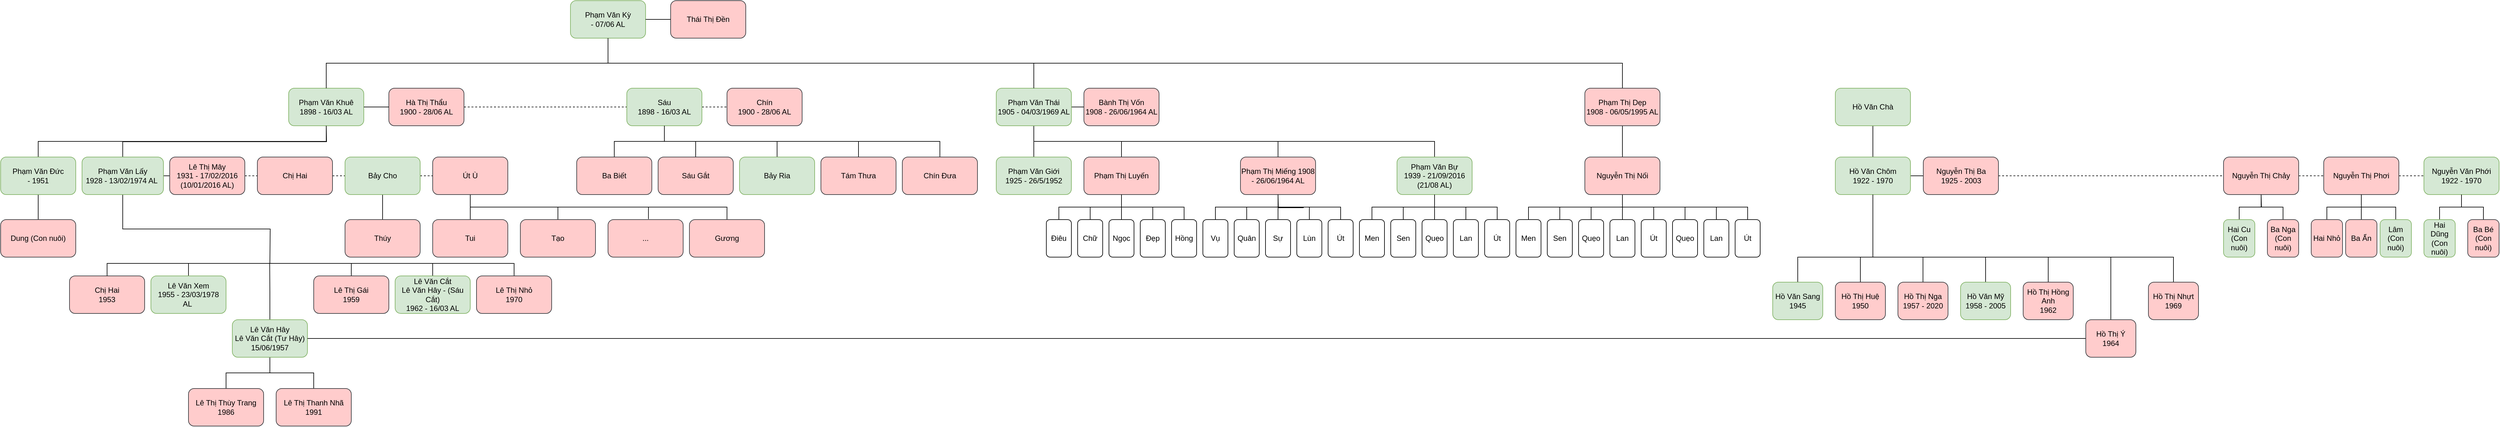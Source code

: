 <mxfile version="13.9.2" type="github">
  <diagram name="Page-1" id="97916047-d0de-89f5-080d-49f4d83e522f">
    <mxGraphModel dx="4123.5" dy="1270" grid="1" gridSize="10" guides="1" tooltips="1" connect="1" arrows="1" fold="1" page="1" pageScale="1.5" pageWidth="1169" pageHeight="827" background="#ffffff" math="0" shadow="0">
      <root>
        <mxCell id="0" />
        <mxCell id="1" parent="0" />
        <mxCell id="FEyVmN1Ai5-Nq4Hq8LTz-78" value="" style="group" parent="1" vertex="1" connectable="0">
          <mxGeometry x="400" y="20" width="280" height="60" as="geometry" />
        </mxCell>
        <mxCell id="FEyVmN1Ai5-Nq4Hq8LTz-65" value="Phạm Văn Kỳ&lt;br&gt;- 07/06 AL" style="rounded=1;whiteSpace=wrap;html=1;fillColor=#d5e8d4;strokeColor=#82b366;" parent="FEyVmN1Ai5-Nq4Hq8LTz-78" vertex="1">
          <mxGeometry width="120" height="60" as="geometry" />
        </mxCell>
        <mxCell id="FEyVmN1Ai5-Nq4Hq8LTz-66" value="Thái Thị Đền" style="rounded=1;whiteSpace=wrap;html=1;fillColor=#ffcccc;strokeColor=#36393d;" parent="FEyVmN1Ai5-Nq4Hq8LTz-78" vertex="1">
          <mxGeometry x="160" width="120" height="60" as="geometry" />
        </mxCell>
        <mxCell id="FEyVmN1Ai5-Nq4Hq8LTz-71" style="edgeStyle=orthogonalEdgeStyle;rounded=0;orthogonalLoop=1;jettySize=auto;html=1;exitX=1;exitY=0.5;exitDx=0;exitDy=0;entryX=0;entryY=0.5;entryDx=0;entryDy=0;endArrow=none;endFill=0;" parent="FEyVmN1Ai5-Nq4Hq8LTz-78" source="FEyVmN1Ai5-Nq4Hq8LTz-65" target="FEyVmN1Ai5-Nq4Hq8LTz-66" edge="1">
          <mxGeometry as="geometry" />
        </mxCell>
        <mxCell id="FEyVmN1Ai5-Nq4Hq8LTz-104" style="edgeStyle=orthogonalEdgeStyle;rounded=0;orthogonalLoop=1;jettySize=auto;html=1;exitX=0.5;exitY=1;exitDx=0;exitDy=0;endArrow=none;endFill=0;" parent="1" source="FEyVmN1Ai5-Nq4Hq8LTz-75" target="FEyVmN1Ai5-Nq4Hq8LTz-94" edge="1">
          <mxGeometry relative="1" as="geometry" />
        </mxCell>
        <mxCell id="FEyVmN1Ai5-Nq4Hq8LTz-75" value="Phạm Văn Khuê&lt;br&gt;1898 - 16/03 AL" style="rounded=1;whiteSpace=wrap;html=1;fillColor=#d5e8d4;strokeColor=#82b366;" parent="1" vertex="1">
          <mxGeometry x="-50" y="160" width="120" height="60" as="geometry" />
        </mxCell>
        <mxCell id="FEyVmN1Ai5-Nq4Hq8LTz-81" style="edgeStyle=orthogonalEdgeStyle;rounded=0;orthogonalLoop=1;jettySize=auto;html=1;exitX=1;exitY=0.5;exitDx=0;exitDy=0;entryX=0;entryY=0.5;entryDx=0;entryDy=0;endArrow=none;endFill=0;dashed=1;" parent="1" source="FEyVmN1Ai5-Nq4Hq8LTz-76" target="FEyVmN1Ai5-Nq4Hq8LTz-79" edge="1">
          <mxGeometry relative="1" as="geometry" />
        </mxCell>
        <mxCell id="FEyVmN1Ai5-Nq4Hq8LTz-76" value="Hà Thị Thẩu&lt;br&gt;1900 - 28/06 AL" style="rounded=1;whiteSpace=wrap;html=1;fillColor=#ffcccc;strokeColor=#36393d;" parent="1" vertex="1">
          <mxGeometry x="110" y="160" width="120" height="60" as="geometry" />
        </mxCell>
        <mxCell id="FEyVmN1Ai5-Nq4Hq8LTz-77" style="edgeStyle=orthogonalEdgeStyle;rounded=0;orthogonalLoop=1;jettySize=auto;html=1;exitX=1;exitY=0.5;exitDx=0;exitDy=0;entryX=0;entryY=0.5;entryDx=0;entryDy=0;endArrow=none;endFill=0;" parent="1" source="FEyVmN1Ai5-Nq4Hq8LTz-75" target="FEyVmN1Ai5-Nq4Hq8LTz-76" edge="1">
          <mxGeometry x="-50" y="160" as="geometry" />
        </mxCell>
        <mxCell id="FEyVmN1Ai5-Nq4Hq8LTz-84" style="edgeStyle=orthogonalEdgeStyle;rounded=0;orthogonalLoop=1;jettySize=auto;html=1;exitX=1;exitY=0.5;exitDx=0;exitDy=0;entryX=0;entryY=0.5;entryDx=0;entryDy=0;dashed=1;endArrow=none;endFill=0;" parent="1" source="FEyVmN1Ai5-Nq4Hq8LTz-79" target="FEyVmN1Ai5-Nq4Hq8LTz-80" edge="1">
          <mxGeometry relative="1" as="geometry" />
        </mxCell>
        <mxCell id="FEyVmN1Ai5-Nq4Hq8LTz-89" style="edgeStyle=orthogonalEdgeStyle;rounded=0;orthogonalLoop=1;jettySize=auto;html=1;exitX=0.5;exitY=1;exitDx=0;exitDy=0;entryX=0.5;entryY=0;entryDx=0;entryDy=0;endArrow=none;endFill=0;" parent="1" source="FEyVmN1Ai5-Nq4Hq8LTz-79" target="FEyVmN1Ai5-Nq4Hq8LTz-85" edge="1">
          <mxGeometry relative="1" as="geometry" />
        </mxCell>
        <mxCell id="FEyVmN1Ai5-Nq4Hq8LTz-90" style="edgeStyle=orthogonalEdgeStyle;rounded=0;orthogonalLoop=1;jettySize=auto;html=1;exitX=0.5;exitY=1;exitDx=0;exitDy=0;entryX=0.5;entryY=0;entryDx=0;entryDy=0;endArrow=none;endFill=0;" parent="1" source="FEyVmN1Ai5-Nq4Hq8LTz-79" target="FEyVmN1Ai5-Nq4Hq8LTz-86" edge="1">
          <mxGeometry relative="1" as="geometry" />
        </mxCell>
        <mxCell id="FEyVmN1Ai5-Nq4Hq8LTz-91" style="edgeStyle=orthogonalEdgeStyle;rounded=0;orthogonalLoop=1;jettySize=auto;html=1;exitX=0.5;exitY=1;exitDx=0;exitDy=0;endArrow=none;endFill=0;" parent="1" source="FEyVmN1Ai5-Nq4Hq8LTz-79" target="FEyVmN1Ai5-Nq4Hq8LTz-82" edge="1">
          <mxGeometry relative="1" as="geometry" />
        </mxCell>
        <mxCell id="FEyVmN1Ai5-Nq4Hq8LTz-92" style="edgeStyle=orthogonalEdgeStyle;rounded=0;orthogonalLoop=1;jettySize=auto;html=1;exitX=0.5;exitY=1;exitDx=0;exitDy=0;entryX=0.5;entryY=0;entryDx=0;entryDy=0;endArrow=none;endFill=0;" parent="1" source="FEyVmN1Ai5-Nq4Hq8LTz-79" target="FEyVmN1Ai5-Nq4Hq8LTz-87" edge="1">
          <mxGeometry relative="1" as="geometry" />
        </mxCell>
        <mxCell id="FEyVmN1Ai5-Nq4Hq8LTz-79" value="Sáu&lt;br&gt;1898 - 16/03 AL" style="rounded=1;whiteSpace=wrap;html=1;fillColor=#d5e8d4;strokeColor=#82b366;" parent="1" vertex="1">
          <mxGeometry x="490" y="160" width="120" height="60" as="geometry" />
        </mxCell>
        <mxCell id="FEyVmN1Ai5-Nq4Hq8LTz-80" value="Chín&lt;br&gt;1900 - 28/06 AL" style="rounded=1;whiteSpace=wrap;html=1;fillColor=#ffcccc;strokeColor=#36393d;" parent="1" vertex="1">
          <mxGeometry x="650" y="160" width="120" height="60" as="geometry" />
        </mxCell>
        <mxCell id="FEyVmN1Ai5-Nq4Hq8LTz-82" value="Bảy Ria" style="rounded=1;whiteSpace=wrap;html=1;fillColor=#d5e8d4;strokeColor=#82b366;" parent="1" vertex="1">
          <mxGeometry x="670" y="270" width="120" height="60" as="geometry" />
        </mxCell>
        <mxCell id="FEyVmN1Ai5-Nq4Hq8LTz-85" value="Ba Biết" style="rounded=1;whiteSpace=wrap;html=1;fillColor=#ffcccc;strokeColor=#36393d;" parent="1" vertex="1">
          <mxGeometry x="410" y="270" width="120" height="60" as="geometry" />
        </mxCell>
        <mxCell id="FEyVmN1Ai5-Nq4Hq8LTz-86" value="Sáu Gắt" style="rounded=1;whiteSpace=wrap;html=1;fillColor=#ffcccc;strokeColor=#36393d;" parent="1" vertex="1">
          <mxGeometry x="540" y="270" width="120" height="60" as="geometry" />
        </mxCell>
        <mxCell id="FEyVmN1Ai5-Nq4Hq8LTz-87" value="Tám Thưa" style="rounded=1;whiteSpace=wrap;html=1;fillColor=#ffcccc;strokeColor=#36393d;" parent="1" vertex="1">
          <mxGeometry x="800" y="270" width="120" height="60" as="geometry" />
        </mxCell>
        <mxCell id="FEyVmN1Ai5-Nq4Hq8LTz-93" style="edgeStyle=orthogonalEdgeStyle;rounded=0;orthogonalLoop=1;jettySize=auto;html=1;exitX=0.5;exitY=0;exitDx=0;exitDy=0;endArrow=none;endFill=0;" parent="1" source="FEyVmN1Ai5-Nq4Hq8LTz-88" target="FEyVmN1Ai5-Nq4Hq8LTz-79" edge="1">
          <mxGeometry relative="1" as="geometry" />
        </mxCell>
        <mxCell id="FEyVmN1Ai5-Nq4Hq8LTz-88" value="Chín Đưa" style="rounded=1;whiteSpace=wrap;html=1;fillColor=#ffcccc;strokeColor=#36393d;" parent="1" vertex="1">
          <mxGeometry x="930" y="270" width="120" height="60" as="geometry" />
        </mxCell>
        <mxCell id="FEyVmN1Ai5-Nq4Hq8LTz-111" style="edgeStyle=orthogonalEdgeStyle;rounded=0;orthogonalLoop=1;jettySize=auto;html=1;exitX=0.5;exitY=1;exitDx=0;exitDy=0;entryX=0.5;entryY=0;entryDx=0;entryDy=0;endArrow=none;endFill=0;" parent="1" source="FEyVmN1Ai5-Nq4Hq8LTz-94" target="FEyVmN1Ai5-Nq4Hq8LTz-110" edge="1">
          <mxGeometry relative="1" as="geometry" />
        </mxCell>
        <mxCell id="FEyVmN1Ai5-Nq4Hq8LTz-94" value="Phạm Văn Đức&lt;br&gt;- 1951" style="rounded=1;whiteSpace=wrap;html=1;fillColor=#d5e8d4;strokeColor=#82b366;" parent="1" vertex="1">
          <mxGeometry x="-510" y="270" width="120" height="60" as="geometry" />
        </mxCell>
        <mxCell id="FEyVmN1Ai5-Nq4Hq8LTz-105" style="edgeStyle=orthogonalEdgeStyle;rounded=0;orthogonalLoop=1;jettySize=auto;html=1;exitX=0.5;exitY=0;exitDx=0;exitDy=0;endArrow=none;endFill=0;" parent="1" source="FEyVmN1Ai5-Nq4Hq8LTz-96" edge="1">
          <mxGeometry relative="1" as="geometry">
            <mxPoint x="10" y="220" as="targetPoint" />
          </mxGeometry>
        </mxCell>
        <mxCell id="FEyVmN1Ai5-Nq4Hq8LTz-106" style="edgeStyle=orthogonalEdgeStyle;rounded=0;orthogonalLoop=1;jettySize=auto;html=1;exitX=1;exitY=0.5;exitDx=0;exitDy=0;entryX=0;entryY=0.5;entryDx=0;entryDy=0;endArrow=none;endFill=0;" parent="1" source="FEyVmN1Ai5-Nq4Hq8LTz-96" target="FEyVmN1Ai5-Nq4Hq8LTz-97" edge="1">
          <mxGeometry relative="1" as="geometry" />
        </mxCell>
        <mxCell id="FEyVmN1Ai5-Nq4Hq8LTz-133" style="edgeStyle=orthogonalEdgeStyle;rounded=0;orthogonalLoop=1;jettySize=auto;html=1;exitX=0.5;exitY=1;exitDx=0;exitDy=0;endArrow=none;endFill=0;" parent="1" source="FEyVmN1Ai5-Nq4Hq8LTz-96" edge="1">
          <mxGeometry relative="1" as="geometry">
            <mxPoint x="-80" y="440.0" as="targetPoint" />
          </mxGeometry>
        </mxCell>
        <mxCell id="FEyVmN1Ai5-Nq4Hq8LTz-96" value="Phạm Văn Lấy&lt;br&gt;1928 -&amp;nbsp;13/02/1974 AL&amp;nbsp;" style="rounded=1;whiteSpace=wrap;html=1;fillColor=#d5e8d4;strokeColor=#82b366;" parent="1" vertex="1">
          <mxGeometry x="-380" y="270" width="130" height="60" as="geometry" />
        </mxCell>
        <mxCell id="FEyVmN1Ai5-Nq4Hq8LTz-113" style="edgeStyle=orthogonalEdgeStyle;rounded=0;orthogonalLoop=1;jettySize=auto;html=1;exitX=1;exitY=0.5;exitDx=0;exitDy=0;entryX=0;entryY=0.5;entryDx=0;entryDy=0;endArrow=none;endFill=0;dashed=1;" parent="1" source="FEyVmN1Ai5-Nq4Hq8LTz-97" target="FEyVmN1Ai5-Nq4Hq8LTz-112" edge="1">
          <mxGeometry relative="1" as="geometry" />
        </mxCell>
        <mxCell id="FEyVmN1Ai5-Nq4Hq8LTz-97" value="Lê Thị Mây&lt;br&gt;1931&amp;nbsp;- 17/02/2016 (10/01/2016 AL)" style="rounded=1;whiteSpace=wrap;html=1;fillColor=#ffcccc;strokeColor=#36393d;" parent="1" vertex="1">
          <mxGeometry x="-240" y="270" width="120" height="60" as="geometry" />
        </mxCell>
        <mxCell id="FEyVmN1Ai5-Nq4Hq8LTz-98" value="Chị Hai&lt;br&gt;1953" style="rounded=1;whiteSpace=wrap;html=1;fillColor=#ffcccc;strokeColor=#36393d;" parent="1" vertex="1">
          <mxGeometry x="-400" y="460" width="120" height="60" as="geometry" />
        </mxCell>
        <mxCell id="FEyVmN1Ai5-Nq4Hq8LTz-132" style="edgeStyle=orthogonalEdgeStyle;rounded=0;orthogonalLoop=1;jettySize=auto;html=1;exitX=0.5;exitY=0;exitDx=0;exitDy=0;endArrow=none;endFill=0;" parent="1" source="FEyVmN1Ai5-Nq4Hq8LTz-99" edge="1">
          <mxGeometry relative="1" as="geometry">
            <mxPoint x="-209.966" y="440.0" as="targetPoint" />
          </mxGeometry>
        </mxCell>
        <mxCell id="FEyVmN1Ai5-Nq4Hq8LTz-99" value="Lê Văn Xem&lt;br&gt;1955 - 23/03/1978 AL&amp;nbsp;" style="rounded=1;whiteSpace=wrap;html=1;fillColor=#d5e8d4;strokeColor=#82b366;" parent="1" vertex="1">
          <mxGeometry x="-270" y="460" width="120" height="60" as="geometry" />
        </mxCell>
        <mxCell id="FEyVmN1Ai5-Nq4Hq8LTz-131" style="edgeStyle=orthogonalEdgeStyle;rounded=0;orthogonalLoop=1;jettySize=auto;html=1;exitX=0.5;exitY=0;exitDx=0;exitDy=0;endArrow=none;endFill=0;" parent="1" source="FEyVmN1Ai5-Nq4Hq8LTz-100" edge="1">
          <mxGeometry relative="1" as="geometry">
            <mxPoint x="-80.31" y="440.0" as="targetPoint" />
          </mxGeometry>
        </mxCell>
        <mxCell id="5M_Gi-6bJ1FGQ-nQun3S-20" style="edgeStyle=orthogonalEdgeStyle;rounded=0;orthogonalLoop=1;jettySize=auto;html=1;exitX=0.5;exitY=1;exitDx=0;exitDy=0;endArrow=none;endFill=0;" edge="1" parent="1" source="FEyVmN1Ai5-Nq4Hq8LTz-100" target="5M_Gi-6bJ1FGQ-nQun3S-18">
          <mxGeometry relative="1" as="geometry" />
        </mxCell>
        <mxCell id="5M_Gi-6bJ1FGQ-nQun3S-21" style="edgeStyle=orthogonalEdgeStyle;rounded=0;orthogonalLoop=1;jettySize=auto;html=1;exitX=0.5;exitY=1;exitDx=0;exitDy=0;endArrow=none;endFill=0;" edge="1" parent="1" source="FEyVmN1Ai5-Nq4Hq8LTz-100" target="5M_Gi-6bJ1FGQ-nQun3S-19">
          <mxGeometry relative="1" as="geometry" />
        </mxCell>
        <mxCell id="FEyVmN1Ai5-Nq4Hq8LTz-100" value="Lê Văn Hây &lt;br&gt;Lê Văn Cắt (Tư Hây)&lt;br&gt;15/06/1957" style="rounded=1;whiteSpace=wrap;html=1;fillColor=#d5e8d4;strokeColor=#82b366;" parent="1" vertex="1">
          <mxGeometry x="-140" y="530" width="120" height="60" as="geometry" />
        </mxCell>
        <mxCell id="FEyVmN1Ai5-Nq4Hq8LTz-130" style="edgeStyle=orthogonalEdgeStyle;rounded=0;orthogonalLoop=1;jettySize=auto;html=1;exitX=0.5;exitY=0;exitDx=0;exitDy=0;endArrow=none;endFill=0;" parent="1" source="FEyVmN1Ai5-Nq4Hq8LTz-101" edge="1">
          <mxGeometry relative="1" as="geometry">
            <mxPoint x="50.034" y="440.0" as="targetPoint" />
          </mxGeometry>
        </mxCell>
        <mxCell id="FEyVmN1Ai5-Nq4Hq8LTz-101" value="Lê Thị Gái&lt;br&gt;1959" style="rounded=1;whiteSpace=wrap;html=1;fillColor=#ffcccc;strokeColor=#36393d;" parent="1" vertex="1">
          <mxGeometry x="-10" y="460" width="120" height="60" as="geometry" />
        </mxCell>
        <mxCell id="FEyVmN1Ai5-Nq4Hq8LTz-129" style="edgeStyle=orthogonalEdgeStyle;rounded=0;orthogonalLoop=1;jettySize=auto;html=1;exitX=0.5;exitY=0;exitDx=0;exitDy=0;endArrow=none;endFill=0;" parent="1" source="FEyVmN1Ai5-Nq4Hq8LTz-102" edge="1">
          <mxGeometry relative="1" as="geometry">
            <mxPoint x="180" y="440" as="targetPoint" />
          </mxGeometry>
        </mxCell>
        <mxCell id="FEyVmN1Ai5-Nq4Hq8LTz-102" value="Lê Văn Cắt &lt;br&gt;Lê Văn Hây - (Sáu Cắt)&lt;br&gt;1962 - 16/03 AL" style="rounded=1;whiteSpace=wrap;html=1;fillColor=#d5e8d4;strokeColor=#82b366;" parent="1" vertex="1">
          <mxGeometry x="120" y="460" width="120" height="60" as="geometry" />
        </mxCell>
        <mxCell id="FEyVmN1Ai5-Nq4Hq8LTz-128" style="edgeStyle=orthogonalEdgeStyle;rounded=0;orthogonalLoop=1;jettySize=auto;html=1;exitX=0.5;exitY=0;exitDx=0;exitDy=0;entryX=0.5;entryY=0;entryDx=0;entryDy=0;endArrow=none;endFill=0;" parent="1" source="FEyVmN1Ai5-Nq4Hq8LTz-103" target="FEyVmN1Ai5-Nq4Hq8LTz-98" edge="1">
          <mxGeometry relative="1" as="geometry" />
        </mxCell>
        <mxCell id="FEyVmN1Ai5-Nq4Hq8LTz-103" value="Lê Thị Nhỏ&lt;br&gt;1970" style="rounded=1;whiteSpace=wrap;html=1;fillColor=#ffcccc;strokeColor=#36393d;" parent="1" vertex="1">
          <mxGeometry x="250" y="460" width="120" height="60" as="geometry" />
        </mxCell>
        <mxCell id="FEyVmN1Ai5-Nq4Hq8LTz-107" style="edgeStyle=orthogonalEdgeStyle;rounded=0;orthogonalLoop=1;jettySize=auto;html=1;exitX=0.5;exitY=1;exitDx=0;exitDy=0;endArrow=none;endFill=0;" parent="1" source="FEyVmN1Ai5-Nq4Hq8LTz-65" target="FEyVmN1Ai5-Nq4Hq8LTz-75" edge="1">
          <mxGeometry relative="1" as="geometry" />
        </mxCell>
        <mxCell id="FEyVmN1Ai5-Nq4Hq8LTz-110" value="Dung (Con nuôi)" style="rounded=1;whiteSpace=wrap;html=1;fillColor=#ffcccc;strokeColor=#36393d;" parent="1" vertex="1">
          <mxGeometry x="-510" y="370" width="120" height="60" as="geometry" />
        </mxCell>
        <mxCell id="FEyVmN1Ai5-Nq4Hq8LTz-115" style="edgeStyle=orthogonalEdgeStyle;rounded=0;orthogonalLoop=1;jettySize=auto;html=1;exitX=1;exitY=0.5;exitDx=0;exitDy=0;entryX=0;entryY=0.5;entryDx=0;entryDy=0;dashed=1;endArrow=none;endFill=0;" parent="1" source="FEyVmN1Ai5-Nq4Hq8LTz-112" target="FEyVmN1Ai5-Nq4Hq8LTz-114" edge="1">
          <mxGeometry relative="1" as="geometry" />
        </mxCell>
        <mxCell id="FEyVmN1Ai5-Nq4Hq8LTz-112" value="Chị Hai" style="rounded=1;whiteSpace=wrap;html=1;fillColor=#ffcccc;strokeColor=#36393d;" parent="1" vertex="1">
          <mxGeometry x="-100" y="270" width="120" height="60" as="geometry" />
        </mxCell>
        <mxCell id="FEyVmN1Ai5-Nq4Hq8LTz-122" style="edgeStyle=orthogonalEdgeStyle;rounded=0;orthogonalLoop=1;jettySize=auto;html=1;exitX=0.5;exitY=1;exitDx=0;exitDy=0;entryX=0.5;entryY=0;entryDx=0;entryDy=0;endArrow=none;endFill=0;" parent="1" source="FEyVmN1Ai5-Nq4Hq8LTz-114" target="FEyVmN1Ai5-Nq4Hq8LTz-116" edge="1">
          <mxGeometry relative="1" as="geometry" />
        </mxCell>
        <mxCell id="FEyVmN1Ai5-Nq4Hq8LTz-123" style="edgeStyle=orthogonalEdgeStyle;rounded=0;orthogonalLoop=1;jettySize=auto;html=1;exitX=1;exitY=0.5;exitDx=0;exitDy=0;entryX=0;entryY=0.5;entryDx=0;entryDy=0;endArrow=none;endFill=0;dashed=1;" parent="1" source="FEyVmN1Ai5-Nq4Hq8LTz-114" target="FEyVmN1Ai5-Nq4Hq8LTz-117" edge="1">
          <mxGeometry relative="1" as="geometry" />
        </mxCell>
        <mxCell id="FEyVmN1Ai5-Nq4Hq8LTz-114" value="Bảy Cho" style="rounded=1;whiteSpace=wrap;html=1;fillColor=#d5e8d4;strokeColor=#82b366;" parent="1" vertex="1">
          <mxGeometry x="40" y="270" width="120" height="60" as="geometry" />
        </mxCell>
        <mxCell id="FEyVmN1Ai5-Nq4Hq8LTz-116" value="Thúy" style="rounded=1;whiteSpace=wrap;html=1;fillColor=#ffcccc;strokeColor=#36393d;" parent="1" vertex="1">
          <mxGeometry x="40" y="370" width="120" height="60" as="geometry" />
        </mxCell>
        <mxCell id="FEyVmN1Ai5-Nq4Hq8LTz-124" style="edgeStyle=orthogonalEdgeStyle;rounded=0;orthogonalLoop=1;jettySize=auto;html=1;exitX=0.5;exitY=1;exitDx=0;exitDy=0;entryX=0.5;entryY=0;entryDx=0;entryDy=0;endArrow=none;endFill=0;" parent="1" source="FEyVmN1Ai5-Nq4Hq8LTz-117" target="FEyVmN1Ai5-Nq4Hq8LTz-118" edge="1">
          <mxGeometry relative="1" as="geometry" />
        </mxCell>
        <mxCell id="FEyVmN1Ai5-Nq4Hq8LTz-125" style="edgeStyle=orthogonalEdgeStyle;rounded=0;orthogonalLoop=1;jettySize=auto;html=1;exitX=0.5;exitY=1;exitDx=0;exitDy=0;entryX=0.5;entryY=0;entryDx=0;entryDy=0;endArrow=none;endFill=0;" parent="1" source="FEyVmN1Ai5-Nq4Hq8LTz-117" target="FEyVmN1Ai5-Nq4Hq8LTz-119" edge="1">
          <mxGeometry relative="1" as="geometry" />
        </mxCell>
        <mxCell id="FEyVmN1Ai5-Nq4Hq8LTz-126" style="edgeStyle=orthogonalEdgeStyle;rounded=0;orthogonalLoop=1;jettySize=auto;html=1;exitX=0.5;exitY=1;exitDx=0;exitDy=0;entryX=0.538;entryY=-0.014;entryDx=0;entryDy=0;entryPerimeter=0;endArrow=none;endFill=0;" parent="1" source="FEyVmN1Ai5-Nq4Hq8LTz-117" target="FEyVmN1Ai5-Nq4Hq8LTz-120" edge="1">
          <mxGeometry relative="1" as="geometry" />
        </mxCell>
        <mxCell id="FEyVmN1Ai5-Nq4Hq8LTz-127" style="edgeStyle=orthogonalEdgeStyle;rounded=0;orthogonalLoop=1;jettySize=auto;html=1;exitX=0.5;exitY=1;exitDx=0;exitDy=0;entryX=0.5;entryY=0;entryDx=0;entryDy=0;endArrow=none;endFill=0;" parent="1" source="FEyVmN1Ai5-Nq4Hq8LTz-117" target="FEyVmN1Ai5-Nq4Hq8LTz-121" edge="1">
          <mxGeometry relative="1" as="geometry" />
        </mxCell>
        <mxCell id="FEyVmN1Ai5-Nq4Hq8LTz-117" value="Út Ù" style="rounded=1;whiteSpace=wrap;html=1;fillColor=#ffcccc;strokeColor=#36393d;" parent="1" vertex="1">
          <mxGeometry x="180" y="270" width="120" height="60" as="geometry" />
        </mxCell>
        <mxCell id="FEyVmN1Ai5-Nq4Hq8LTz-118" value="Tui" style="rounded=1;whiteSpace=wrap;html=1;fillColor=#ffcccc;strokeColor=#36393d;" parent="1" vertex="1">
          <mxGeometry x="180" y="370" width="120" height="60" as="geometry" />
        </mxCell>
        <mxCell id="FEyVmN1Ai5-Nq4Hq8LTz-119" value="Tạo" style="rounded=1;whiteSpace=wrap;html=1;fillColor=#ffcccc;strokeColor=#36393d;" parent="1" vertex="1">
          <mxGeometry x="320" y="370" width="120" height="60" as="geometry" />
        </mxCell>
        <mxCell id="FEyVmN1Ai5-Nq4Hq8LTz-120" value="..." style="rounded=1;whiteSpace=wrap;html=1;fillColor=#ffcccc;strokeColor=#36393d;" parent="1" vertex="1">
          <mxGeometry x="460" y="370" width="120" height="60" as="geometry" />
        </mxCell>
        <mxCell id="FEyVmN1Ai5-Nq4Hq8LTz-121" value="Gương" style="rounded=1;whiteSpace=wrap;html=1;fillColor=#ffcccc;strokeColor=#36393d;" parent="1" vertex="1">
          <mxGeometry x="590" y="370" width="120" height="60" as="geometry" />
        </mxCell>
        <mxCell id="FEyVmN1Ai5-Nq4Hq8LTz-137" style="edgeStyle=orthogonalEdgeStyle;rounded=0;orthogonalLoop=1;jettySize=auto;html=1;exitX=1;exitY=0.5;exitDx=0;exitDy=0;entryX=0;entryY=0.5;entryDx=0;entryDy=0;endArrow=none;endFill=0;" parent="1" source="FEyVmN1Ai5-Nq4Hq8LTz-134" target="FEyVmN1Ai5-Nq4Hq8LTz-136" edge="1">
          <mxGeometry relative="1" as="geometry" />
        </mxCell>
        <mxCell id="FEyVmN1Ai5-Nq4Hq8LTz-184" style="edgeStyle=orthogonalEdgeStyle;rounded=0;orthogonalLoop=1;jettySize=auto;html=1;exitX=0.5;exitY=1;exitDx=0;exitDy=0;entryX=0.5;entryY=0;entryDx=0;entryDy=0;endArrow=none;endFill=0;" parent="1" source="FEyVmN1Ai5-Nq4Hq8LTz-134" target="FEyVmN1Ai5-Nq4Hq8LTz-138" edge="1">
          <mxGeometry relative="1" as="geometry" />
        </mxCell>
        <mxCell id="FEyVmN1Ai5-Nq4Hq8LTz-185" style="edgeStyle=orthogonalEdgeStyle;rounded=0;orthogonalLoop=1;jettySize=auto;html=1;exitX=0.5;exitY=1;exitDx=0;exitDy=0;entryX=0.5;entryY=0;entryDx=0;entryDy=0;endArrow=none;endFill=0;" parent="1" source="FEyVmN1Ai5-Nq4Hq8LTz-134" target="FEyVmN1Ai5-Nq4Hq8LTz-139" edge="1">
          <mxGeometry relative="1" as="geometry" />
        </mxCell>
        <mxCell id="FEyVmN1Ai5-Nq4Hq8LTz-186" style="edgeStyle=orthogonalEdgeStyle;rounded=0;orthogonalLoop=1;jettySize=auto;html=1;exitX=0.5;exitY=1;exitDx=0;exitDy=0;entryX=0.5;entryY=0;entryDx=0;entryDy=0;endArrow=none;endFill=0;" parent="1" source="FEyVmN1Ai5-Nq4Hq8LTz-134" target="FEyVmN1Ai5-Nq4Hq8LTz-140" edge="1">
          <mxGeometry relative="1" as="geometry" />
        </mxCell>
        <mxCell id="FEyVmN1Ai5-Nq4Hq8LTz-187" style="edgeStyle=orthogonalEdgeStyle;rounded=0;orthogonalLoop=1;jettySize=auto;html=1;exitX=0.5;exitY=1;exitDx=0;exitDy=0;entryX=0.5;entryY=0;entryDx=0;entryDy=0;endArrow=none;endFill=0;" parent="1" source="FEyVmN1Ai5-Nq4Hq8LTz-134" target="FEyVmN1Ai5-Nq4Hq8LTz-141" edge="1">
          <mxGeometry relative="1" as="geometry" />
        </mxCell>
        <mxCell id="FEyVmN1Ai5-Nq4Hq8LTz-134" value="Phạm Văn Thái&lt;br&gt;1905 - 04/03/1969 AL" style="rounded=1;whiteSpace=wrap;html=1;fillColor=#d5e8d4;strokeColor=#82b366;" parent="1" vertex="1">
          <mxGeometry x="1080" y="160" width="120" height="60" as="geometry" />
        </mxCell>
        <mxCell id="FEyVmN1Ai5-Nq4Hq8LTz-135" style="edgeStyle=orthogonalEdgeStyle;rounded=0;orthogonalLoop=1;jettySize=auto;html=1;exitX=0.5;exitY=1;exitDx=0;exitDy=0;entryX=0.5;entryY=0;entryDx=0;entryDy=0;endArrow=none;endFill=0;" parent="1" source="FEyVmN1Ai5-Nq4Hq8LTz-65" target="FEyVmN1Ai5-Nq4Hq8LTz-134" edge="1">
          <mxGeometry relative="1" as="geometry" />
        </mxCell>
        <mxCell id="FEyVmN1Ai5-Nq4Hq8LTz-136" value="Bành Thị Vốn&lt;br&gt;1908 - 26/06/1964 AL" style="rounded=1;whiteSpace=wrap;html=1;fillColor=#ffcccc;strokeColor=#36393d;" parent="1" vertex="1">
          <mxGeometry x="1220" y="160" width="120" height="60" as="geometry" />
        </mxCell>
        <mxCell id="FEyVmN1Ai5-Nq4Hq8LTz-138" value="Phạm Văn Giới&lt;br&gt;1925 - 26/5/1952" style="rounded=1;whiteSpace=wrap;html=1;fillColor=#d5e8d4;strokeColor=#82b366;" parent="1" vertex="1">
          <mxGeometry x="1080" y="270" width="120" height="60" as="geometry" />
        </mxCell>
        <mxCell id="FEyVmN1Ai5-Nq4Hq8LTz-167" style="edgeStyle=orthogonalEdgeStyle;rounded=0;orthogonalLoop=1;jettySize=auto;html=1;exitX=0.5;exitY=1;exitDx=0;exitDy=0;entryX=0.5;entryY=0;entryDx=0;entryDy=0;endArrow=none;endFill=0;" parent="1" source="FEyVmN1Ai5-Nq4Hq8LTz-140" target="FEyVmN1Ai5-Nq4Hq8LTz-157" edge="1">
          <mxGeometry relative="1" as="geometry" />
        </mxCell>
        <mxCell id="FEyVmN1Ai5-Nq4Hq8LTz-140" value="Phạm Thị Miếng 1908 - 26/06/1964 AL" style="rounded=1;whiteSpace=wrap;html=1;fillColor=#ffcccc;strokeColor=#36393d;" parent="1" vertex="1">
          <mxGeometry x="1470" y="270" width="120" height="60" as="geometry" />
        </mxCell>
        <mxCell id="FEyVmN1Ai5-Nq4Hq8LTz-181" style="edgeStyle=orthogonalEdgeStyle;rounded=0;orthogonalLoop=1;jettySize=auto;html=1;exitX=0.5;exitY=1;exitDx=0;exitDy=0;entryX=0.5;entryY=0;entryDx=0;entryDy=0;endArrow=none;endFill=0;" parent="1" source="FEyVmN1Ai5-Nq4Hq8LTz-141" target="FEyVmN1Ai5-Nq4Hq8LTz-172" edge="1">
          <mxGeometry relative="1" as="geometry" />
        </mxCell>
        <mxCell id="FEyVmN1Ai5-Nq4Hq8LTz-141" value="Phạm Văn Bự&lt;br&gt;1939 - 21/09/2016 (21/08 AL)" style="rounded=1;whiteSpace=wrap;html=1;fillColor=#d5e8d4;strokeColor=#82b366;" parent="1" vertex="1">
          <mxGeometry x="1720" y="270" width="120" height="60" as="geometry" />
        </mxCell>
        <mxCell id="FEyVmN1Ai5-Nq4Hq8LTz-168" style="edgeStyle=orthogonalEdgeStyle;rounded=0;orthogonalLoop=1;jettySize=auto;html=1;exitX=0.5;exitY=0;exitDx=0;exitDy=0;entryX=0.5;entryY=1;entryDx=0;entryDy=0;endArrow=none;endFill=0;" parent="1" source="FEyVmN1Ai5-Nq4Hq8LTz-153" target="FEyVmN1Ai5-Nq4Hq8LTz-140" edge="1">
          <mxGeometry relative="1" as="geometry" />
        </mxCell>
        <mxCell id="FEyVmN1Ai5-Nq4Hq8LTz-153" value="Quân" style="rounded=1;whiteSpace=wrap;html=1;" parent="1" vertex="1">
          <mxGeometry x="1460" y="370" width="40" height="60" as="geometry" />
        </mxCell>
        <mxCell id="FEyVmN1Ai5-Nq4Hq8LTz-177" style="edgeStyle=orthogonalEdgeStyle;rounded=0;orthogonalLoop=1;jettySize=auto;html=1;exitX=0.5;exitY=0;exitDx=0;exitDy=0;entryX=0.5;entryY=1;entryDx=0;entryDy=0;endArrow=none;endFill=0;" parent="1" source="FEyVmN1Ai5-Nq4Hq8LTz-154" target="FEyVmN1Ai5-Nq4Hq8LTz-140" edge="1">
          <mxGeometry relative="1" as="geometry" />
        </mxCell>
        <mxCell id="FEyVmN1Ai5-Nq4Hq8LTz-154" value="Sự" style="rounded=1;whiteSpace=wrap;html=1;" parent="1" vertex="1">
          <mxGeometry x="1510" y="370" width="40" height="60" as="geometry" />
        </mxCell>
        <mxCell id="FEyVmN1Ai5-Nq4Hq8LTz-170" style="edgeStyle=orthogonalEdgeStyle;rounded=0;orthogonalLoop=1;jettySize=auto;html=1;exitX=0.5;exitY=0;exitDx=0;exitDy=0;entryX=0.5;entryY=1;entryDx=0;entryDy=0;endArrow=none;endFill=0;" parent="1" source="FEyVmN1Ai5-Nq4Hq8LTz-155" target="FEyVmN1Ai5-Nq4Hq8LTz-140" edge="1">
          <mxGeometry relative="1" as="geometry" />
        </mxCell>
        <mxCell id="FEyVmN1Ai5-Nq4Hq8LTz-155" value="Lùn" style="rounded=1;whiteSpace=wrap;html=1;" parent="1" vertex="1">
          <mxGeometry x="1560" y="370" width="40" height="60" as="geometry" />
        </mxCell>
        <mxCell id="FEyVmN1Ai5-Nq4Hq8LTz-178" style="edgeStyle=orthogonalEdgeStyle;rounded=0;orthogonalLoop=1;jettySize=auto;html=1;exitX=0.5;exitY=0;exitDx=0;exitDy=0;endArrow=none;endFill=0;" parent="1" source="FEyVmN1Ai5-Nq4Hq8LTz-156" edge="1">
          <mxGeometry relative="1" as="geometry">
            <mxPoint x="1530" y="330.0" as="targetPoint" />
          </mxGeometry>
        </mxCell>
        <mxCell id="FEyVmN1Ai5-Nq4Hq8LTz-156" value="Út" style="rounded=1;whiteSpace=wrap;html=1;" parent="1" vertex="1">
          <mxGeometry x="1610" y="370" width="40" height="60" as="geometry" />
        </mxCell>
        <mxCell id="FEyVmN1Ai5-Nq4Hq8LTz-157" value="Vụ" style="rounded=1;whiteSpace=wrap;html=1;" parent="1" vertex="1">
          <mxGeometry x="1410" y="370" width="40" height="60" as="geometry" />
        </mxCell>
        <mxCell id="FEyVmN1Ai5-Nq4Hq8LTz-151" style="edgeStyle=orthogonalEdgeStyle;rounded=0;orthogonalLoop=1;jettySize=auto;html=1;exitX=0.5;exitY=0;exitDx=0;exitDy=0;endArrow=none;endFill=0;" parent="1" source="FEyVmN1Ai5-Nq4Hq8LTz-145" edge="1">
          <mxGeometry x="1270" y="320" as="geometry">
            <mxPoint x="1390" y="380.0" as="targetPoint" />
          </mxGeometry>
        </mxCell>
        <mxCell id="FEyVmN1Ai5-Nq4Hq8LTz-164" style="edgeStyle=orthogonalEdgeStyle;rounded=0;orthogonalLoop=1;jettySize=auto;html=1;exitX=0.5;exitY=1;exitDx=0;exitDy=0;entryX=0.5;entryY=0;entryDx=0;entryDy=0;endArrow=none;endFill=0;" parent="1" source="FEyVmN1Ai5-Nq4Hq8LTz-139" target="FEyVmN1Ai5-Nq4Hq8LTz-143" edge="1">
          <mxGeometry relative="1" as="geometry" />
        </mxCell>
        <mxCell id="FEyVmN1Ai5-Nq4Hq8LTz-165" style="edgeStyle=orthogonalEdgeStyle;rounded=0;orthogonalLoop=1;jettySize=auto;html=1;exitX=0.5;exitY=1;exitDx=0;exitDy=0;entryX=0.5;entryY=0;entryDx=0;entryDy=0;endArrow=none;endFill=0;" parent="1" source="FEyVmN1Ai5-Nq4Hq8LTz-139" target="FEyVmN1Ai5-Nq4Hq8LTz-144" edge="1">
          <mxGeometry relative="1" as="geometry" />
        </mxCell>
        <mxCell id="FEyVmN1Ai5-Nq4Hq8LTz-139" value="Phạm Thị Luyến" style="rounded=1;whiteSpace=wrap;html=1;fillColor=#ffcccc;strokeColor=#36393d;" parent="1" vertex="1">
          <mxGeometry x="1220" y="270" width="120" height="60" as="geometry" />
        </mxCell>
        <mxCell id="FEyVmN1Ai5-Nq4Hq8LTz-163" style="edgeStyle=orthogonalEdgeStyle;rounded=0;orthogonalLoop=1;jettySize=auto;html=1;exitX=0.5;exitY=0;exitDx=0;exitDy=0;entryX=0.5;entryY=1;entryDx=0;entryDy=0;endArrow=none;endFill=0;" parent="1" source="FEyVmN1Ai5-Nq4Hq8LTz-142" target="FEyVmN1Ai5-Nq4Hq8LTz-139" edge="1">
          <mxGeometry relative="1" as="geometry" />
        </mxCell>
        <mxCell id="FEyVmN1Ai5-Nq4Hq8LTz-142" value="Chữ" style="rounded=1;whiteSpace=wrap;html=1;" parent="1" vertex="1">
          <mxGeometry x="1210" y="370" width="40" height="60" as="geometry" />
        </mxCell>
        <mxCell id="FEyVmN1Ai5-Nq4Hq8LTz-143" value="Ngọc" style="rounded=1;whiteSpace=wrap;html=1;" parent="1" vertex="1">
          <mxGeometry x="1260" y="370" width="40" height="60" as="geometry" />
        </mxCell>
        <mxCell id="FEyVmN1Ai5-Nq4Hq8LTz-144" value="Đẹp" style="rounded=1;whiteSpace=wrap;html=1;" parent="1" vertex="1">
          <mxGeometry x="1310" y="370" width="40" height="60" as="geometry" />
        </mxCell>
        <mxCell id="FEyVmN1Ai5-Nq4Hq8LTz-166" style="edgeStyle=orthogonalEdgeStyle;rounded=0;orthogonalLoop=1;jettySize=auto;html=1;exitX=0.5;exitY=0;exitDx=0;exitDy=0;entryX=0.5;entryY=1;entryDx=0;entryDy=0;endArrow=none;endFill=0;" parent="1" source="FEyVmN1Ai5-Nq4Hq8LTz-145" target="FEyVmN1Ai5-Nq4Hq8LTz-139" edge="1">
          <mxGeometry relative="1" as="geometry" />
        </mxCell>
        <mxCell id="FEyVmN1Ai5-Nq4Hq8LTz-145" value="Hồng" style="rounded=1;whiteSpace=wrap;html=1;" parent="1" vertex="1">
          <mxGeometry x="1360" y="370" width="40" height="60" as="geometry" />
        </mxCell>
        <mxCell id="FEyVmN1Ai5-Nq4Hq8LTz-146" value="Điêu" style="rounded=1;whiteSpace=wrap;html=1;" parent="1" vertex="1">
          <mxGeometry x="1160" y="370" width="40" height="60" as="geometry" />
        </mxCell>
        <mxCell id="FEyVmN1Ai5-Nq4Hq8LTz-147" style="edgeStyle=orthogonalEdgeStyle;rounded=0;orthogonalLoop=1;jettySize=auto;html=1;exitX=0.5;exitY=1;exitDx=0;exitDy=0;entryX=0.5;entryY=0;entryDx=0;entryDy=0;endArrow=none;endFill=0;" parent="1" source="FEyVmN1Ai5-Nq4Hq8LTz-139" target="FEyVmN1Ai5-Nq4Hq8LTz-146" edge="1">
          <mxGeometry x="2180" y="710" as="geometry" />
        </mxCell>
        <mxCell id="FEyVmN1Ai5-Nq4Hq8LTz-172" value="Sen" style="rounded=1;whiteSpace=wrap;html=1;" parent="1" vertex="1">
          <mxGeometry x="1710" y="370" width="40" height="60" as="geometry" />
        </mxCell>
        <mxCell id="FEyVmN1Ai5-Nq4Hq8LTz-182" style="edgeStyle=orthogonalEdgeStyle;rounded=0;orthogonalLoop=1;jettySize=auto;html=1;exitX=0.5;exitY=0;exitDx=0;exitDy=0;entryX=0.5;entryY=1;entryDx=0;entryDy=0;endArrow=none;endFill=0;" parent="1" source="FEyVmN1Ai5-Nq4Hq8LTz-173" target="FEyVmN1Ai5-Nq4Hq8LTz-141" edge="1">
          <mxGeometry relative="1" as="geometry" />
        </mxCell>
        <mxCell id="FEyVmN1Ai5-Nq4Hq8LTz-173" value="Quẹo" style="rounded=1;whiteSpace=wrap;html=1;" parent="1" vertex="1">
          <mxGeometry x="1760" y="370" width="40" height="60" as="geometry" />
        </mxCell>
        <mxCell id="FEyVmN1Ai5-Nq4Hq8LTz-183" style="edgeStyle=orthogonalEdgeStyle;rounded=0;orthogonalLoop=1;jettySize=auto;html=1;exitX=0.5;exitY=0;exitDx=0;exitDy=0;entryX=0.5;entryY=1;entryDx=0;entryDy=0;endArrow=none;endFill=0;" parent="1" source="FEyVmN1Ai5-Nq4Hq8LTz-174" target="FEyVmN1Ai5-Nq4Hq8LTz-141" edge="1">
          <mxGeometry relative="1" as="geometry" />
        </mxCell>
        <mxCell id="FEyVmN1Ai5-Nq4Hq8LTz-174" value="Lan" style="rounded=1;whiteSpace=wrap;html=1;" parent="1" vertex="1">
          <mxGeometry x="1810" y="370" width="40" height="60" as="geometry" />
        </mxCell>
        <mxCell id="FEyVmN1Ai5-Nq4Hq8LTz-180" style="edgeStyle=orthogonalEdgeStyle;rounded=0;orthogonalLoop=1;jettySize=auto;html=1;exitX=0.5;exitY=0;exitDx=0;exitDy=0;entryX=0.5;entryY=1;entryDx=0;entryDy=0;endArrow=none;endFill=0;" parent="1" source="FEyVmN1Ai5-Nq4Hq8LTz-175" target="FEyVmN1Ai5-Nq4Hq8LTz-141" edge="1">
          <mxGeometry relative="1" as="geometry" />
        </mxCell>
        <mxCell id="FEyVmN1Ai5-Nq4Hq8LTz-175" value="Út" style="rounded=1;whiteSpace=wrap;html=1;" parent="1" vertex="1">
          <mxGeometry x="1860" y="370" width="40" height="60" as="geometry" />
        </mxCell>
        <mxCell id="FEyVmN1Ai5-Nq4Hq8LTz-179" style="edgeStyle=orthogonalEdgeStyle;rounded=0;orthogonalLoop=1;jettySize=auto;html=1;exitX=0.5;exitY=0;exitDx=0;exitDy=0;entryX=0.5;entryY=1;entryDx=0;entryDy=0;endArrow=none;endFill=0;" parent="1" source="FEyVmN1Ai5-Nq4Hq8LTz-176" target="FEyVmN1Ai5-Nq4Hq8LTz-141" edge="1">
          <mxGeometry relative="1" as="geometry" />
        </mxCell>
        <mxCell id="FEyVmN1Ai5-Nq4Hq8LTz-176" value="Men" style="rounded=1;whiteSpace=wrap;html=1;" parent="1" vertex="1">
          <mxGeometry x="1660" y="370" width="40" height="60" as="geometry" />
        </mxCell>
        <mxCell id="FEyVmN1Ai5-Nq4Hq8LTz-198" style="edgeStyle=orthogonalEdgeStyle;rounded=0;orthogonalLoop=1;jettySize=auto;html=1;exitX=0.5;exitY=1;exitDx=0;exitDy=0;entryX=0.5;entryY=0;entryDx=0;entryDy=0;endArrow=none;endFill=0;" parent="1" source="FEyVmN1Ai5-Nq4Hq8LTz-188" target="FEyVmN1Ai5-Nq4Hq8LTz-189" edge="1">
          <mxGeometry relative="1" as="geometry" />
        </mxCell>
        <mxCell id="FEyVmN1Ai5-Nq4Hq8LTz-207" style="edgeStyle=orthogonalEdgeStyle;rounded=0;orthogonalLoop=1;jettySize=auto;html=1;exitX=0.5;exitY=0;exitDx=0;exitDy=0;entryX=0.5;entryY=1;entryDx=0;entryDy=0;endArrow=none;endFill=0;" parent="1" source="FEyVmN1Ai5-Nq4Hq8LTz-188" target="FEyVmN1Ai5-Nq4Hq8LTz-65" edge="1">
          <mxGeometry relative="1" as="geometry" />
        </mxCell>
        <mxCell id="FEyVmN1Ai5-Nq4Hq8LTz-188" value="Phạm Thị Dẹp&lt;br&gt;1908 - 06/05/1995 AL" style="rounded=1;whiteSpace=wrap;html=1;fillColor=#ffcccc;strokeColor=#36393d;" parent="1" vertex="1">
          <mxGeometry x="2020" y="160" width="120" height="60" as="geometry" />
        </mxCell>
        <mxCell id="FEyVmN1Ai5-Nq4Hq8LTz-199" style="edgeStyle=orthogonalEdgeStyle;rounded=0;orthogonalLoop=1;jettySize=auto;html=1;exitX=0.5;exitY=1;exitDx=0;exitDy=0;entryX=0.5;entryY=0;entryDx=0;entryDy=0;endArrow=none;endFill=0;" parent="1" source="FEyVmN1Ai5-Nq4Hq8LTz-189" target="FEyVmN1Ai5-Nq4Hq8LTz-194" edge="1">
          <mxGeometry relative="1" as="geometry" />
        </mxCell>
        <mxCell id="FEyVmN1Ai5-Nq4Hq8LTz-200" style="edgeStyle=orthogonalEdgeStyle;rounded=0;orthogonalLoop=1;jettySize=auto;html=1;exitX=0.5;exitY=1;exitDx=0;exitDy=0;entryX=0.5;entryY=0;entryDx=0;entryDy=0;endArrow=none;endFill=0;" parent="1" source="FEyVmN1Ai5-Nq4Hq8LTz-189" target="FEyVmN1Ai5-Nq4Hq8LTz-190" edge="1">
          <mxGeometry relative="1" as="geometry" />
        </mxCell>
        <mxCell id="FEyVmN1Ai5-Nq4Hq8LTz-201" style="edgeStyle=orthogonalEdgeStyle;rounded=0;orthogonalLoop=1;jettySize=auto;html=1;exitX=0.5;exitY=1;exitDx=0;exitDy=0;entryX=0.5;entryY=0;entryDx=0;entryDy=0;endArrow=none;endFill=0;" parent="1" source="FEyVmN1Ai5-Nq4Hq8LTz-189" target="FEyVmN1Ai5-Nq4Hq8LTz-191" edge="1">
          <mxGeometry relative="1" as="geometry" />
        </mxCell>
        <mxCell id="FEyVmN1Ai5-Nq4Hq8LTz-202" style="edgeStyle=orthogonalEdgeStyle;rounded=0;orthogonalLoop=1;jettySize=auto;html=1;exitX=0.5;exitY=1;exitDx=0;exitDy=0;entryX=0.5;entryY=0;entryDx=0;entryDy=0;endArrow=none;endFill=0;" parent="1" source="FEyVmN1Ai5-Nq4Hq8LTz-189" target="FEyVmN1Ai5-Nq4Hq8LTz-192" edge="1">
          <mxGeometry relative="1" as="geometry" />
        </mxCell>
        <mxCell id="FEyVmN1Ai5-Nq4Hq8LTz-203" style="edgeStyle=orthogonalEdgeStyle;rounded=0;orthogonalLoop=1;jettySize=auto;html=1;exitX=0.5;exitY=1;exitDx=0;exitDy=0;entryX=0.5;entryY=0;entryDx=0;entryDy=0;endArrow=none;endFill=0;" parent="1" source="FEyVmN1Ai5-Nq4Hq8LTz-189" target="FEyVmN1Ai5-Nq4Hq8LTz-193" edge="1">
          <mxGeometry relative="1" as="geometry" />
        </mxCell>
        <mxCell id="FEyVmN1Ai5-Nq4Hq8LTz-204" style="edgeStyle=orthogonalEdgeStyle;rounded=0;orthogonalLoop=1;jettySize=auto;html=1;exitX=0.5;exitY=1;exitDx=0;exitDy=0;entryX=0.5;entryY=0;entryDx=0;entryDy=0;endArrow=none;endFill=0;" parent="1" source="FEyVmN1Ai5-Nq4Hq8LTz-189" target="FEyVmN1Ai5-Nq4Hq8LTz-195" edge="1">
          <mxGeometry relative="1" as="geometry" />
        </mxCell>
        <mxCell id="FEyVmN1Ai5-Nq4Hq8LTz-205" style="edgeStyle=orthogonalEdgeStyle;rounded=0;orthogonalLoop=1;jettySize=auto;html=1;exitX=0.5;exitY=1;exitDx=0;exitDy=0;entryX=0.5;entryY=0;entryDx=0;entryDy=0;endArrow=none;endFill=0;" parent="1" source="FEyVmN1Ai5-Nq4Hq8LTz-189" target="FEyVmN1Ai5-Nq4Hq8LTz-196" edge="1">
          <mxGeometry relative="1" as="geometry" />
        </mxCell>
        <mxCell id="FEyVmN1Ai5-Nq4Hq8LTz-206" style="edgeStyle=orthogonalEdgeStyle;rounded=0;orthogonalLoop=1;jettySize=auto;html=1;exitX=0.5;exitY=1;exitDx=0;exitDy=0;entryX=0.5;entryY=0;entryDx=0;entryDy=0;endArrow=none;endFill=0;" parent="1" source="FEyVmN1Ai5-Nq4Hq8LTz-189" target="FEyVmN1Ai5-Nq4Hq8LTz-197" edge="1">
          <mxGeometry relative="1" as="geometry" />
        </mxCell>
        <mxCell id="FEyVmN1Ai5-Nq4Hq8LTz-189" value="Nguyễn Thị Nối" style="rounded=1;whiteSpace=wrap;html=1;fillColor=#ffcccc;strokeColor=#36393d;" parent="1" vertex="1">
          <mxGeometry x="2020" y="270" width="120" height="60" as="geometry" />
        </mxCell>
        <mxCell id="FEyVmN1Ai5-Nq4Hq8LTz-190" value="Sen" style="rounded=1;whiteSpace=wrap;html=1;" parent="1" vertex="1">
          <mxGeometry x="1960" y="370" width="40" height="60" as="geometry" />
        </mxCell>
        <mxCell id="FEyVmN1Ai5-Nq4Hq8LTz-191" value="Quẹo" style="rounded=1;whiteSpace=wrap;html=1;" parent="1" vertex="1">
          <mxGeometry x="2010" y="370" width="40" height="60" as="geometry" />
        </mxCell>
        <mxCell id="FEyVmN1Ai5-Nq4Hq8LTz-192" value="Lan" style="rounded=1;whiteSpace=wrap;html=1;" parent="1" vertex="1">
          <mxGeometry x="2060" y="370" width="40" height="60" as="geometry" />
        </mxCell>
        <mxCell id="FEyVmN1Ai5-Nq4Hq8LTz-193" value="Út" style="rounded=1;whiteSpace=wrap;html=1;" parent="1" vertex="1">
          <mxGeometry x="2110" y="370" width="40" height="60" as="geometry" />
        </mxCell>
        <mxCell id="FEyVmN1Ai5-Nq4Hq8LTz-194" value="Men" style="rounded=1;whiteSpace=wrap;html=1;" parent="1" vertex="1">
          <mxGeometry x="1910" y="370" width="40" height="60" as="geometry" />
        </mxCell>
        <mxCell id="FEyVmN1Ai5-Nq4Hq8LTz-195" value="Quẹo" style="rounded=1;whiteSpace=wrap;html=1;" parent="1" vertex="1">
          <mxGeometry x="2160" y="370" width="40" height="60" as="geometry" />
        </mxCell>
        <mxCell id="FEyVmN1Ai5-Nq4Hq8LTz-196" value="Lan" style="rounded=1;whiteSpace=wrap;html=1;" parent="1" vertex="1">
          <mxGeometry x="2210" y="370" width="40" height="60" as="geometry" />
        </mxCell>
        <mxCell id="FEyVmN1Ai5-Nq4Hq8LTz-197" value="Út" style="rounded=1;whiteSpace=wrap;html=1;" parent="1" vertex="1">
          <mxGeometry x="2260" y="370" width="40" height="60" as="geometry" />
        </mxCell>
        <mxCell id="FEyVmN1Ai5-Nq4Hq8LTz-217" style="edgeStyle=orthogonalEdgeStyle;rounded=0;orthogonalLoop=1;jettySize=auto;html=1;exitX=0.5;exitY=1;exitDx=0;exitDy=0;entryX=0.5;entryY=0;entryDx=0;entryDy=0;endArrow=none;endFill=0;" parent="1" source="FEyVmN1Ai5-Nq4Hq8LTz-208" target="FEyVmN1Ai5-Nq4Hq8LTz-209" edge="1">
          <mxGeometry relative="1" as="geometry" />
        </mxCell>
        <mxCell id="FEyVmN1Ai5-Nq4Hq8LTz-208" value="Hồ Văn Chà" style="rounded=1;whiteSpace=wrap;html=1;fillColor=#d5e8d4;strokeColor=#82b366;" parent="1" vertex="1">
          <mxGeometry x="2420" y="160" width="120" height="60" as="geometry" />
        </mxCell>
        <mxCell id="FEyVmN1Ai5-Nq4Hq8LTz-218" style="edgeStyle=orthogonalEdgeStyle;rounded=0;orthogonalLoop=1;jettySize=auto;html=1;exitX=1;exitY=0.5;exitDx=0;exitDy=0;endArrow=none;endFill=0;" parent="1" source="FEyVmN1Ai5-Nq4Hq8LTz-209" edge="1">
          <mxGeometry relative="1" as="geometry">
            <mxPoint x="2560" y="299.862" as="targetPoint" />
          </mxGeometry>
        </mxCell>
        <mxCell id="FEyVmN1Ai5-Nq4Hq8LTz-246" style="edgeStyle=orthogonalEdgeStyle;rounded=0;orthogonalLoop=1;jettySize=auto;html=1;exitX=0.5;exitY=1;exitDx=0;exitDy=0;entryX=0.5;entryY=0;entryDx=0;entryDy=0;endArrow=none;endFill=0;" parent="1" source="FEyVmN1Ai5-Nq4Hq8LTz-209" target="FEyVmN1Ai5-Nq4Hq8LTz-238" edge="1">
          <mxGeometry relative="1" as="geometry">
            <Array as="points">
              <mxPoint x="2480" y="430" />
              <mxPoint x="2360" y="430" />
            </Array>
          </mxGeometry>
        </mxCell>
        <mxCell id="FEyVmN1Ai5-Nq4Hq8LTz-209" value="Hồ Văn Chôm&lt;br&gt;1922 - 1970" style="rounded=1;whiteSpace=wrap;html=1;fillColor=#d5e8d4;strokeColor=#82b366;" parent="1" vertex="1">
          <mxGeometry x="2420" y="270" width="120" height="60" as="geometry" />
        </mxCell>
        <mxCell id="FEyVmN1Ai5-Nq4Hq8LTz-214" style="edgeStyle=orthogonalEdgeStyle;rounded=0;orthogonalLoop=1;jettySize=auto;html=1;exitX=1;exitY=0.5;exitDx=0;exitDy=0;entryX=0;entryY=0.5;entryDx=0;entryDy=0;endArrow=none;endFill=0;dashed=1;" parent="1" source="FEyVmN1Ai5-Nq4Hq8LTz-210" target="FEyVmN1Ai5-Nq4Hq8LTz-211" edge="1">
          <mxGeometry relative="1" as="geometry" />
        </mxCell>
        <mxCell id="FEyVmN1Ai5-Nq4Hq8LTz-210" value="Nguyễn Thị Ba&lt;br&gt;1925 - 2003" style="rounded=1;whiteSpace=wrap;html=1;fillColor=#ffcccc;strokeColor=#36393d;" parent="1" vertex="1">
          <mxGeometry x="2560.5" y="270" width="120" height="60" as="geometry" />
        </mxCell>
        <mxCell id="FEyVmN1Ai5-Nq4Hq8LTz-215" style="edgeStyle=orthogonalEdgeStyle;rounded=0;orthogonalLoop=1;jettySize=auto;html=1;exitX=1;exitY=0.5;exitDx=0;exitDy=0;entryX=0;entryY=0.5;entryDx=0;entryDy=0;dashed=1;endArrow=none;endFill=0;" parent="1" source="FEyVmN1Ai5-Nq4Hq8LTz-211" target="FEyVmN1Ai5-Nq4Hq8LTz-212" edge="1">
          <mxGeometry relative="1" as="geometry" />
        </mxCell>
        <mxCell id="FEyVmN1Ai5-Nq4Hq8LTz-211" value="Nguyễn Thị Chảy" style="rounded=1;whiteSpace=wrap;html=1;fillColor=#ffcccc;strokeColor=#36393d;" parent="1" vertex="1">
          <mxGeometry x="3040" y="270" width="120" height="60" as="geometry" />
        </mxCell>
        <mxCell id="FEyVmN1Ai5-Nq4Hq8LTz-216" style="edgeStyle=orthogonalEdgeStyle;rounded=0;orthogonalLoop=1;jettySize=auto;html=1;exitX=1;exitY=0.5;exitDx=0;exitDy=0;entryX=0;entryY=0.5;entryDx=0;entryDy=0;dashed=1;endArrow=none;endFill=0;" parent="1" source="FEyVmN1Ai5-Nq4Hq8LTz-212" target="FEyVmN1Ai5-Nq4Hq8LTz-213" edge="1">
          <mxGeometry relative="1" as="geometry" />
        </mxCell>
        <mxCell id="FEyVmN1Ai5-Nq4Hq8LTz-212" value="Nguyễn Thị Phơi&lt;br&gt;" style="rounded=1;whiteSpace=wrap;html=1;fillColor=#ffcccc;strokeColor=#36393d;" parent="1" vertex="1">
          <mxGeometry x="3200" y="270" width="120" height="60" as="geometry" />
        </mxCell>
        <mxCell id="FEyVmN1Ai5-Nq4Hq8LTz-236" style="edgeStyle=orthogonalEdgeStyle;rounded=0;orthogonalLoop=1;jettySize=auto;html=1;exitX=0.5;exitY=1;exitDx=0;exitDy=0;entryX=0.5;entryY=0;entryDx=0;entryDy=0;endArrow=none;endFill=0;" parent="1" source="FEyVmN1Ai5-Nq4Hq8LTz-213" target="FEyVmN1Ai5-Nq4Hq8LTz-227" edge="1">
          <mxGeometry relative="1" as="geometry" />
        </mxCell>
        <mxCell id="FEyVmN1Ai5-Nq4Hq8LTz-213" value="Nguyễn Văn Phới&lt;br&gt;1922 - 1970" style="rounded=1;whiteSpace=wrap;html=1;fillColor=#d5e8d4;strokeColor=#82b366;" parent="1" vertex="1">
          <mxGeometry x="3360" y="270" width="120" height="60" as="geometry" />
        </mxCell>
        <mxCell id="FEyVmN1Ai5-Nq4Hq8LTz-223" style="edgeStyle=orthogonalEdgeStyle;rounded=0;orthogonalLoop=1;jettySize=auto;html=1;exitX=0.5;exitY=0;exitDx=0;exitDy=0;entryX=0.5;entryY=1;entryDx=0;entryDy=0;endArrow=none;endFill=0;" parent="1" source="FEyVmN1Ai5-Nq4Hq8LTz-219" target="FEyVmN1Ai5-Nq4Hq8LTz-211" edge="1">
          <mxGeometry relative="1" as="geometry" />
        </mxCell>
        <mxCell id="FEyVmN1Ai5-Nq4Hq8LTz-219" value="Hai Cu (Con nuôi)" style="rounded=1;whiteSpace=wrap;html=1;fillColor=#d5e8d4;strokeColor=#82b366;" parent="1" vertex="1">
          <mxGeometry x="3040" y="370" width="50" height="60" as="geometry" />
        </mxCell>
        <mxCell id="FEyVmN1Ai5-Nq4Hq8LTz-222" style="edgeStyle=orthogonalEdgeStyle;rounded=0;orthogonalLoop=1;jettySize=auto;html=1;exitX=0.5;exitY=0;exitDx=0;exitDy=0;endArrow=none;endFill=0;" parent="1" source="FEyVmN1Ai5-Nq4Hq8LTz-220" edge="1">
          <mxGeometry relative="1" as="geometry">
            <mxPoint x="3100" y="330" as="targetPoint" />
          </mxGeometry>
        </mxCell>
        <mxCell id="FEyVmN1Ai5-Nq4Hq8LTz-220" value="Ba Nga&lt;br&gt;(Con nuôi)" style="rounded=1;whiteSpace=wrap;html=1;fillColor=#ffcccc;strokeColor=#36393d;" parent="1" vertex="1">
          <mxGeometry x="3110" y="370" width="50" height="60" as="geometry" />
        </mxCell>
        <mxCell id="FEyVmN1Ai5-Nq4Hq8LTz-233" value="" style="edgeStyle=orthogonalEdgeStyle;rounded=0;orthogonalLoop=1;jettySize=auto;html=1;endArrow=none;endFill=0;" parent="1" source="FEyVmN1Ai5-Nq4Hq8LTz-224" target="FEyVmN1Ai5-Nq4Hq8LTz-212" edge="1">
          <mxGeometry relative="1" as="geometry" />
        </mxCell>
        <mxCell id="FEyVmN1Ai5-Nq4Hq8LTz-224" value="Hai Nhỏ" style="rounded=1;whiteSpace=wrap;html=1;fillColor=#ffcccc;strokeColor=#36393d;" parent="1" vertex="1">
          <mxGeometry x="3180" y="370" width="50" height="60" as="geometry" />
        </mxCell>
        <mxCell id="FEyVmN1Ai5-Nq4Hq8LTz-232" style="edgeStyle=orthogonalEdgeStyle;rounded=0;orthogonalLoop=1;jettySize=auto;html=1;exitX=0.5;exitY=0;exitDx=0;exitDy=0;entryX=0.5;entryY=1;entryDx=0;entryDy=0;endArrow=none;endFill=0;" parent="1" source="FEyVmN1Ai5-Nq4Hq8LTz-225" target="FEyVmN1Ai5-Nq4Hq8LTz-212" edge="1">
          <mxGeometry relative="1" as="geometry" />
        </mxCell>
        <mxCell id="FEyVmN1Ai5-Nq4Hq8LTz-225" value="Ba Ẩn" style="rounded=1;whiteSpace=wrap;html=1;fillColor=#ffcccc;strokeColor=#36393d;" parent="1" vertex="1">
          <mxGeometry x="3235" y="370" width="50" height="60" as="geometry" />
        </mxCell>
        <mxCell id="FEyVmN1Ai5-Nq4Hq8LTz-235" style="edgeStyle=orthogonalEdgeStyle;rounded=0;orthogonalLoop=1;jettySize=auto;html=1;exitX=0.5;exitY=0;exitDx=0;exitDy=0;entryX=0.5;entryY=1;entryDx=0;entryDy=0;endArrow=none;endFill=0;" parent="1" source="FEyVmN1Ai5-Nq4Hq8LTz-226" target="FEyVmN1Ai5-Nq4Hq8LTz-212" edge="1">
          <mxGeometry relative="1" as="geometry" />
        </mxCell>
        <mxCell id="FEyVmN1Ai5-Nq4Hq8LTz-226" value="Lâm&lt;br&gt;(Con nuôi)" style="rounded=1;whiteSpace=wrap;html=1;fillColor=#d5e8d4;strokeColor=#82b366;" parent="1" vertex="1">
          <mxGeometry x="3290" y="370" width="50" height="60" as="geometry" />
        </mxCell>
        <mxCell id="FEyVmN1Ai5-Nq4Hq8LTz-227" value="Hai Dũng&lt;br&gt;(Con nuôi)" style="rounded=1;whiteSpace=wrap;html=1;fillColor=#d5e8d4;strokeColor=#82b366;" parent="1" vertex="1">
          <mxGeometry x="3360" y="370" width="50" height="60" as="geometry" />
        </mxCell>
        <mxCell id="FEyVmN1Ai5-Nq4Hq8LTz-237" style="edgeStyle=orthogonalEdgeStyle;rounded=0;orthogonalLoop=1;jettySize=auto;html=1;exitX=0.5;exitY=0;exitDx=0;exitDy=0;entryX=0.5;entryY=1;entryDx=0;entryDy=0;endArrow=none;endFill=0;" parent="1" source="FEyVmN1Ai5-Nq4Hq8LTz-228" target="FEyVmN1Ai5-Nq4Hq8LTz-213" edge="1">
          <mxGeometry relative="1" as="geometry" />
        </mxCell>
        <mxCell id="FEyVmN1Ai5-Nq4Hq8LTz-228" value="Ba Bé&lt;br&gt;(Con nuôi)" style="rounded=1;whiteSpace=wrap;html=1;fillColor=#ffcccc;strokeColor=#36393d;" parent="1" vertex="1">
          <mxGeometry x="3430" y="370" width="50" height="60" as="geometry" />
        </mxCell>
        <mxCell id="FEyVmN1Ai5-Nq4Hq8LTz-238" value="Hồ Văn Sang&lt;br&gt;1945" style="rounded=1;whiteSpace=wrap;html=1;fillColor=#d5e8d4;strokeColor=#82b366;" parent="1" vertex="1">
          <mxGeometry x="2320" y="470" width="80" height="60" as="geometry" />
        </mxCell>
        <mxCell id="5M_Gi-6bJ1FGQ-nQun3S-1" style="edgeStyle=orthogonalEdgeStyle;rounded=0;orthogonalLoop=1;jettySize=auto;html=1;exitX=0.5;exitY=0;exitDx=0;exitDy=0;entryX=0.5;entryY=1;entryDx=0;entryDy=0;endArrow=none;endFill=0;" edge="1" parent="1" source="FEyVmN1Ai5-Nq4Hq8LTz-240" target="FEyVmN1Ai5-Nq4Hq8LTz-209">
          <mxGeometry relative="1" as="geometry">
            <Array as="points">
              <mxPoint x="2460" y="430" />
              <mxPoint x="2480" y="430" />
            </Array>
          </mxGeometry>
        </mxCell>
        <mxCell id="FEyVmN1Ai5-Nq4Hq8LTz-240" value="Hồ Thị Huệ&lt;br&gt;1950" style="rounded=1;whiteSpace=wrap;html=1;fillColor=#ffcccc;strokeColor=#36393d;" parent="1" vertex="1">
          <mxGeometry x="2420" y="470" width="80" height="60" as="geometry" />
        </mxCell>
        <mxCell id="5M_Gi-6bJ1FGQ-nQun3S-2" style="edgeStyle=orthogonalEdgeStyle;rounded=0;orthogonalLoop=1;jettySize=auto;html=1;exitX=0.5;exitY=0;exitDx=0;exitDy=0;entryX=0.5;entryY=1;entryDx=0;entryDy=0;endArrow=none;endFill=0;" edge="1" parent="1" source="FEyVmN1Ai5-Nq4Hq8LTz-241" target="FEyVmN1Ai5-Nq4Hq8LTz-209">
          <mxGeometry relative="1" as="geometry">
            <Array as="points">
              <mxPoint x="2560" y="430" />
              <mxPoint x="2480" y="430" />
            </Array>
          </mxGeometry>
        </mxCell>
        <mxCell id="FEyVmN1Ai5-Nq4Hq8LTz-241" value="Hồ Thị Nga&lt;br&gt;1957 - 2020" style="rounded=1;whiteSpace=wrap;html=1;fillColor=#ffcccc;strokeColor=#36393d;" parent="1" vertex="1">
          <mxGeometry x="2520" y="470" width="80" height="60" as="geometry" />
        </mxCell>
        <mxCell id="5M_Gi-6bJ1FGQ-nQun3S-3" style="edgeStyle=orthogonalEdgeStyle;rounded=0;orthogonalLoop=1;jettySize=auto;html=1;exitX=0.5;exitY=0;exitDx=0;exitDy=0;entryX=0.5;entryY=1;entryDx=0;entryDy=0;endArrow=none;endFill=0;" edge="1" parent="1" source="FEyVmN1Ai5-Nq4Hq8LTz-242" target="FEyVmN1Ai5-Nq4Hq8LTz-209">
          <mxGeometry relative="1" as="geometry">
            <Array as="points">
              <mxPoint x="2660" y="430" />
              <mxPoint x="2480" y="430" />
            </Array>
          </mxGeometry>
        </mxCell>
        <mxCell id="FEyVmN1Ai5-Nq4Hq8LTz-242" value="Hồ Văn Mỹ&lt;br&gt;1958 - 2005" style="rounded=1;whiteSpace=wrap;html=1;fillColor=#d5e8d4;strokeColor=#82b366;" parent="1" vertex="1">
          <mxGeometry x="2620" y="470" width="80" height="60" as="geometry" />
        </mxCell>
        <mxCell id="5M_Gi-6bJ1FGQ-nQun3S-4" style="edgeStyle=orthogonalEdgeStyle;rounded=0;orthogonalLoop=1;jettySize=auto;html=1;exitX=0.5;exitY=0;exitDx=0;exitDy=0;entryX=0.5;entryY=1;entryDx=0;entryDy=0;endArrow=none;endFill=0;" edge="1" parent="1" source="FEyVmN1Ai5-Nq4Hq8LTz-243" target="FEyVmN1Ai5-Nq4Hq8LTz-209">
          <mxGeometry relative="1" as="geometry">
            <Array as="points">
              <mxPoint x="2760" y="430" />
              <mxPoint x="2480" y="430" />
            </Array>
          </mxGeometry>
        </mxCell>
        <mxCell id="FEyVmN1Ai5-Nq4Hq8LTz-243" value="Hồ Thị Hồng Anh&lt;br&gt;1962" style="rounded=1;whiteSpace=wrap;html=1;fillColor=#ffcccc;strokeColor=#36393d;" parent="1" vertex="1">
          <mxGeometry x="2720" y="470" width="80" height="60" as="geometry" />
        </mxCell>
        <mxCell id="5M_Gi-6bJ1FGQ-nQun3S-16" style="edgeStyle=orthogonalEdgeStyle;rounded=0;orthogonalLoop=1;jettySize=auto;html=1;exitX=0.5;exitY=0;exitDx=0;exitDy=0;entryX=0.5;entryY=1;entryDx=0;entryDy=0;endArrow=none;endFill=0;" edge="1" parent="1" source="FEyVmN1Ai5-Nq4Hq8LTz-244" target="FEyVmN1Ai5-Nq4Hq8LTz-209">
          <mxGeometry relative="1" as="geometry" />
        </mxCell>
        <mxCell id="5M_Gi-6bJ1FGQ-nQun3S-17" style="edgeStyle=orthogonalEdgeStyle;rounded=0;orthogonalLoop=1;jettySize=auto;html=1;exitX=0;exitY=0.5;exitDx=0;exitDy=0;entryX=1;entryY=0.5;entryDx=0;entryDy=0;endArrow=none;endFill=0;" edge="1" parent="1" source="FEyVmN1Ai5-Nq4Hq8LTz-244" target="FEyVmN1Ai5-Nq4Hq8LTz-100">
          <mxGeometry relative="1" as="geometry" />
        </mxCell>
        <mxCell id="FEyVmN1Ai5-Nq4Hq8LTz-244" value="Hồ Thị Ý&lt;br&gt;1964" style="rounded=1;whiteSpace=wrap;html=1;fillColor=#ffcccc;strokeColor=#36393d;" parent="1" vertex="1">
          <mxGeometry x="2820" y="530" width="80" height="60" as="geometry" />
        </mxCell>
        <mxCell id="5M_Gi-6bJ1FGQ-nQun3S-6" style="edgeStyle=orthogonalEdgeStyle;rounded=0;orthogonalLoop=1;jettySize=auto;html=1;exitX=0.5;exitY=0;exitDx=0;exitDy=0;entryX=0.5;entryY=1;entryDx=0;entryDy=0;endArrow=none;endFill=0;" edge="1" parent="1" source="FEyVmN1Ai5-Nq4Hq8LTz-245" target="FEyVmN1Ai5-Nq4Hq8LTz-209">
          <mxGeometry relative="1" as="geometry">
            <Array as="points">
              <mxPoint x="2960" y="430" />
              <mxPoint x="2480" y="430" />
            </Array>
          </mxGeometry>
        </mxCell>
        <mxCell id="FEyVmN1Ai5-Nq4Hq8LTz-245" value="Hồ Thị Nhựt&lt;br&gt;1969" style="rounded=1;whiteSpace=wrap;html=1;fillColor=#ffcccc;strokeColor=#36393d;" parent="1" vertex="1">
          <mxGeometry x="2920" y="470" width="80" height="60" as="geometry" />
        </mxCell>
        <mxCell id="5M_Gi-6bJ1FGQ-nQun3S-18" value="Lê Thị Thùy Trang&lt;br&gt;1986" style="rounded=1;whiteSpace=wrap;html=1;fillColor=#ffcccc;strokeColor=#36393d;" vertex="1" parent="1">
          <mxGeometry x="-210" y="640" width="120" height="60" as="geometry" />
        </mxCell>
        <mxCell id="5M_Gi-6bJ1FGQ-nQun3S-19" value="Lê Thị Thanh Nhã&lt;br&gt;1991" style="rounded=1;whiteSpace=wrap;html=1;fillColor=#ffcccc;strokeColor=#36393d;" vertex="1" parent="1">
          <mxGeometry x="-70" y="640" width="120" height="60" as="geometry" />
        </mxCell>
      </root>
    </mxGraphModel>
  </diagram>
</mxfile>
